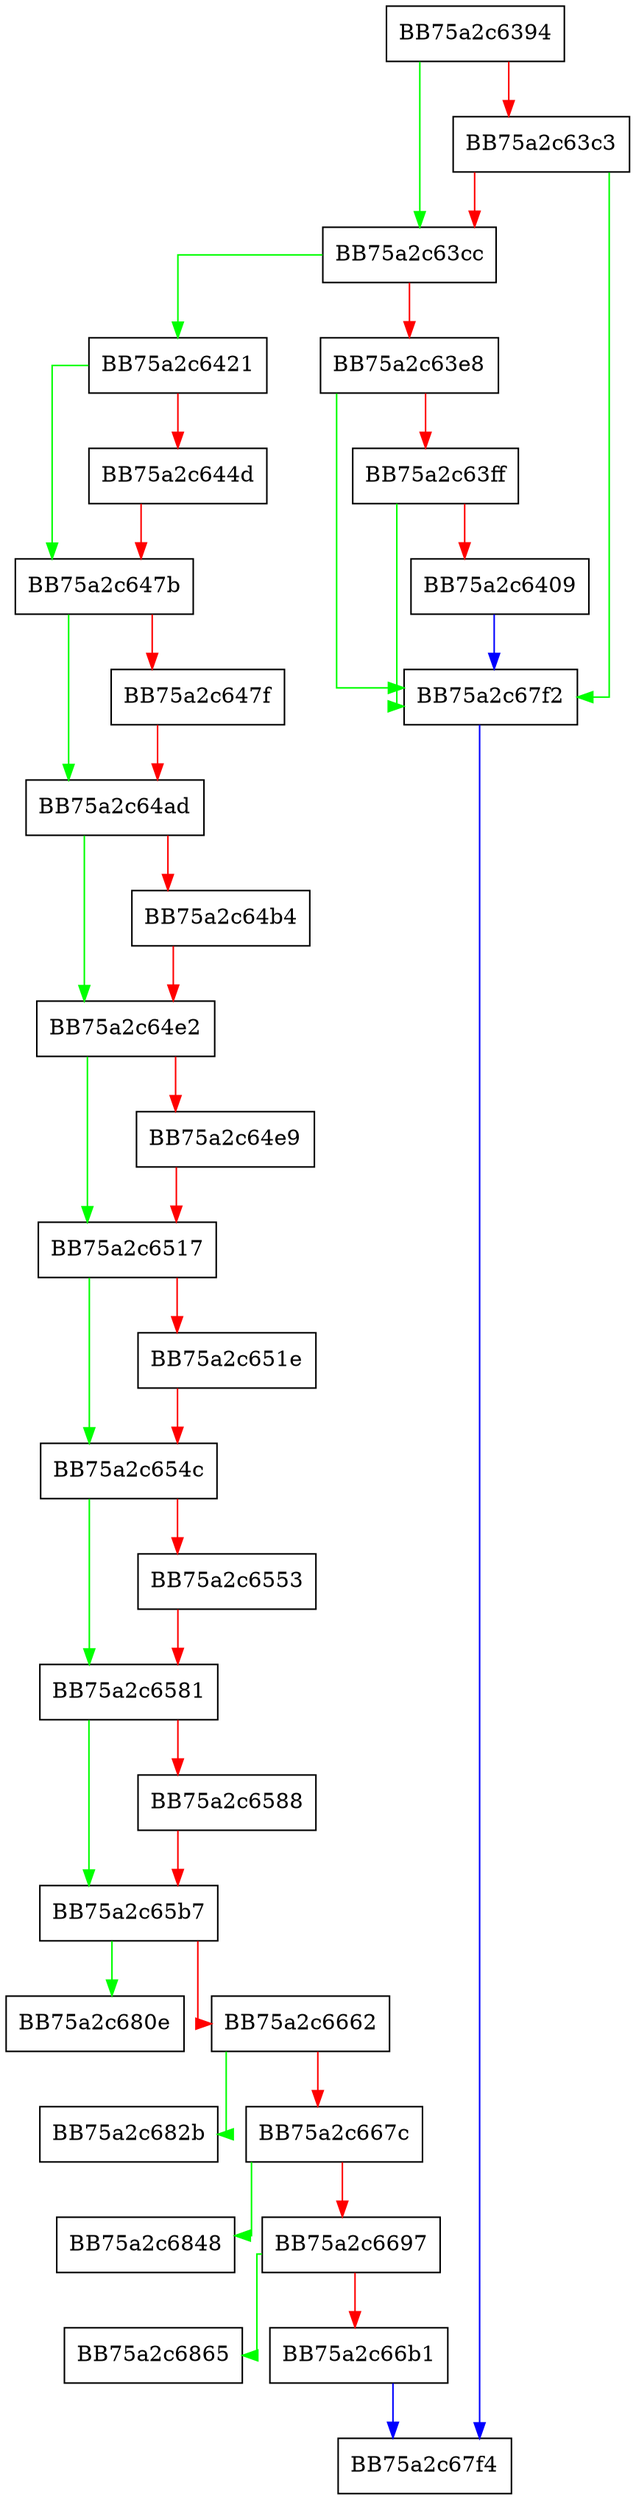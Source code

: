 digraph CreateGlobalMPLuaState {
  node [shape="box"];
  graph [splines=ortho];
  BB75a2c6394 -> BB75a2c63cc [color="green"];
  BB75a2c6394 -> BB75a2c63c3 [color="red"];
  BB75a2c63c3 -> BB75a2c67f2 [color="green"];
  BB75a2c63c3 -> BB75a2c63cc [color="red"];
  BB75a2c63cc -> BB75a2c6421 [color="green"];
  BB75a2c63cc -> BB75a2c63e8 [color="red"];
  BB75a2c63e8 -> BB75a2c67f2 [color="green"];
  BB75a2c63e8 -> BB75a2c63ff [color="red"];
  BB75a2c63ff -> BB75a2c67f2 [color="green"];
  BB75a2c63ff -> BB75a2c6409 [color="red"];
  BB75a2c6409 -> BB75a2c67f2 [color="blue"];
  BB75a2c6421 -> BB75a2c647b [color="green"];
  BB75a2c6421 -> BB75a2c644d [color="red"];
  BB75a2c644d -> BB75a2c647b [color="red"];
  BB75a2c647b -> BB75a2c64ad [color="green"];
  BB75a2c647b -> BB75a2c647f [color="red"];
  BB75a2c647f -> BB75a2c64ad [color="red"];
  BB75a2c64ad -> BB75a2c64e2 [color="green"];
  BB75a2c64ad -> BB75a2c64b4 [color="red"];
  BB75a2c64b4 -> BB75a2c64e2 [color="red"];
  BB75a2c64e2 -> BB75a2c6517 [color="green"];
  BB75a2c64e2 -> BB75a2c64e9 [color="red"];
  BB75a2c64e9 -> BB75a2c6517 [color="red"];
  BB75a2c6517 -> BB75a2c654c [color="green"];
  BB75a2c6517 -> BB75a2c651e [color="red"];
  BB75a2c651e -> BB75a2c654c [color="red"];
  BB75a2c654c -> BB75a2c6581 [color="green"];
  BB75a2c654c -> BB75a2c6553 [color="red"];
  BB75a2c6553 -> BB75a2c6581 [color="red"];
  BB75a2c6581 -> BB75a2c65b7 [color="green"];
  BB75a2c6581 -> BB75a2c6588 [color="red"];
  BB75a2c6588 -> BB75a2c65b7 [color="red"];
  BB75a2c65b7 -> BB75a2c680e [color="green"];
  BB75a2c65b7 -> BB75a2c6662 [color="red"];
  BB75a2c6662 -> BB75a2c682b [color="green"];
  BB75a2c6662 -> BB75a2c667c [color="red"];
  BB75a2c667c -> BB75a2c6848 [color="green"];
  BB75a2c667c -> BB75a2c6697 [color="red"];
  BB75a2c6697 -> BB75a2c6865 [color="green"];
  BB75a2c6697 -> BB75a2c66b1 [color="red"];
  BB75a2c66b1 -> BB75a2c67f4 [color="blue"];
  BB75a2c67f2 -> BB75a2c67f4 [color="blue"];
}